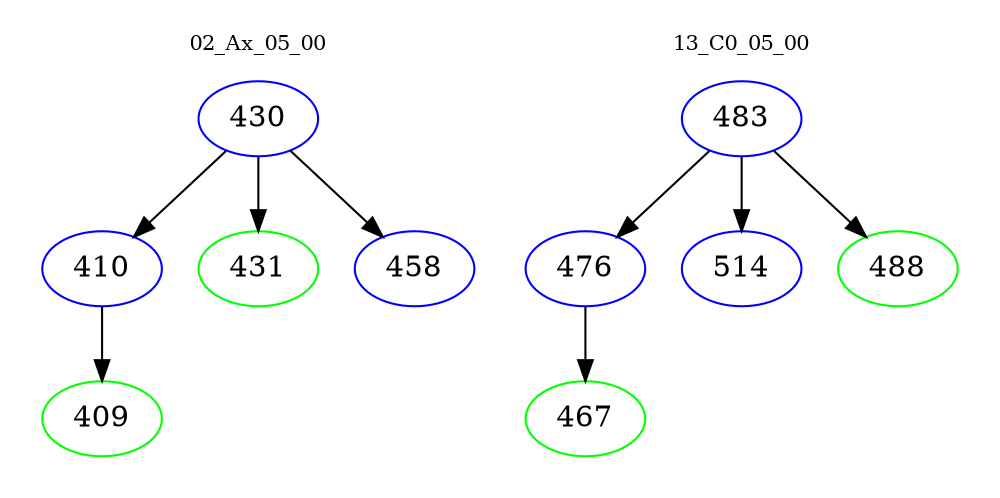 digraph{
subgraph cluster_0 {
color = white
label = "02_Ax_05_00";
fontsize=10;
T0_430 [label="430", color="blue"]
T0_430 -> T0_410 [color="black"]
T0_410 [label="410", color="blue"]
T0_410 -> T0_409 [color="black"]
T0_409 [label="409", color="green"]
T0_430 -> T0_431 [color="black"]
T0_431 [label="431", color="green"]
T0_430 -> T0_458 [color="black"]
T0_458 [label="458", color="blue"]
}
subgraph cluster_1 {
color = white
label = "13_C0_05_00";
fontsize=10;
T1_483 [label="483", color="blue"]
T1_483 -> T1_476 [color="black"]
T1_476 [label="476", color="blue"]
T1_476 -> T1_467 [color="black"]
T1_467 [label="467", color="green"]
T1_483 -> T1_514 [color="black"]
T1_514 [label="514", color="blue"]
T1_483 -> T1_488 [color="black"]
T1_488 [label="488", color="green"]
}
}
